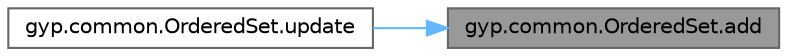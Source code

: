 digraph "gyp.common.OrderedSet.add"
{
 // LATEX_PDF_SIZE
  bgcolor="transparent";
  edge [fontname=Helvetica,fontsize=10,labelfontname=Helvetica,labelfontsize=10];
  node [fontname=Helvetica,fontsize=10,shape=box,height=0.2,width=0.4];
  rankdir="RL";
  Node1 [id="Node000001",label="gyp.common.OrderedSet.add",height=0.2,width=0.4,color="gray40", fillcolor="grey60", style="filled", fontcolor="black",tooltip=" "];
  Node1 -> Node2 [id="edge1_Node000001_Node000002",dir="back",color="steelblue1",style="solid",tooltip=" "];
  Node2 [id="Node000002",label="gyp.common.OrderedSet.update",height=0.2,width=0.4,color="grey40", fillcolor="white", style="filled",URL="$classgyp_1_1common_1_1_ordered_set.html#ad06fb05b41cd5ff5172ac98c74454cbe",tooltip=" "];
}
